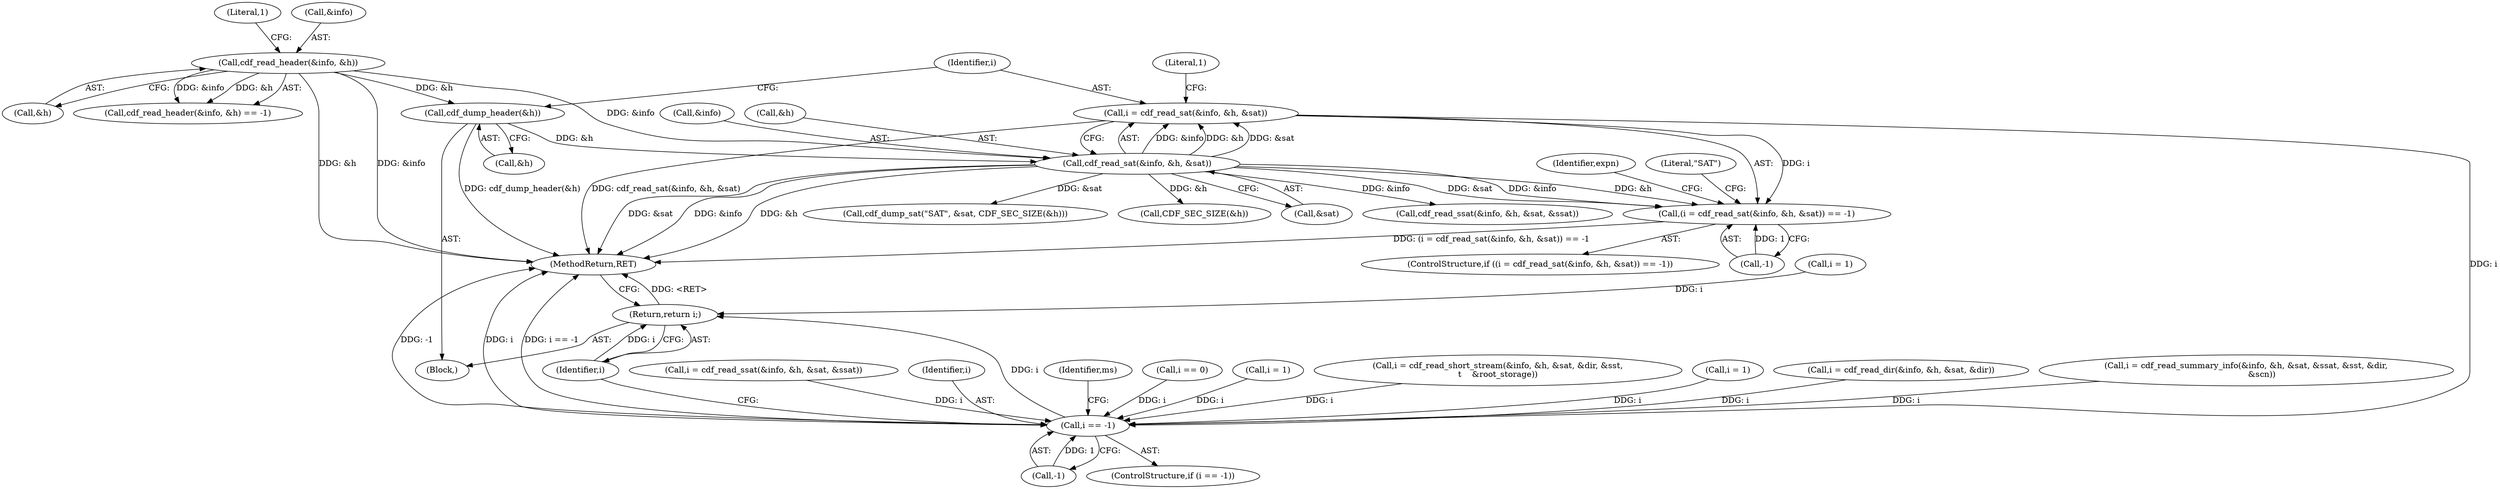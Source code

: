 digraph "0_file_6d209c1c489457397a5763bca4b28e43aac90391_2@API" {
"1000161" [label="(Call,i = cdf_read_sat(&info, &h, &sat))"];
"1000163" [label="(Call,cdf_read_sat(&info, &h, &sat))"];
"1000147" [label="(Call,cdf_read_header(&info, &h))"];
"1000156" [label="(Call,cdf_dump_header(&h))"];
"1000160" [label="(Call,(i = cdf_read_sat(&info, &h, &sat)) == -1)"];
"1000495" [label="(Call,i == -1)"];
"1000544" [label="(Return,return i;)"];
"1000153" [label="(Literal,1)"];
"1000186" [label="(Call,i = cdf_read_ssat(&info, &h, &sat, &ssat))"];
"1000174" [label="(Identifier,expn)"];
"1000496" [label="(Identifier,i)"];
"1000497" [label="(Call,-1)"];
"1000545" [label="(Identifier,i)"];
"1000146" [label="(Call,cdf_read_header(&info, &h) == -1)"];
"1000148" [label="(Call,&info)"];
"1000541" [label="(Call,i = 1)"];
"1000163" [label="(Call,cdf_read_sat(&info, &h, &sat))"];
"1000159" [label="(ControlStructure,if ((i = cdf_read_sat(&info, &h, &sat)) == -1))"];
"1000502" [label="(Identifier,ms)"];
"1000157" [label="(Call,&h)"];
"1000177" [label="(Call,cdf_dump_sat(\"SAT\", &sat, CDF_SEC_SIZE(&h)))"];
"1000546" [label="(MethodReturn,RET)"];
"1000356" [label="(Call,i == 0)"];
"1000164" [label="(Call,&info)"];
"1000443" [label="(Call,i = 1)"];
"1000234" [label="(Call,i = cdf_read_short_stream(&info, &h, &sat, &dir, &sst,\n\t    &root_storage))"];
"1000466" [label="(Call,i = 1)"];
"1000156" [label="(Call,cdf_dump_header(&h))"];
"1000181" [label="(Call,CDF_SEC_SIZE(&h))"];
"1000150" [label="(Call,&h)"];
"1000544" [label="(Return,return i;)"];
"1000170" [label="(Call,-1)"];
"1000160" [label="(Call,(i = cdf_read_sat(&info, &h, &sat)) == -1)"];
"1000105" [label="(Block,)"];
"1000171" [label="(Literal,1)"];
"1000161" [label="(Call,i = cdf_read_sat(&info, &h, &sat))"];
"1000162" [label="(Identifier,i)"];
"1000168" [label="(Call,&sat)"];
"1000495" [label="(Call,i == -1)"];
"1000166" [label="(Call,&h)"];
"1000213" [label="(Call,i = cdf_read_dir(&info, &h, &sat, &dir))"];
"1000147" [label="(Call,cdf_read_header(&info, &h))"];
"1000178" [label="(Literal,\"SAT\")"];
"1000296" [label="(Call,i = cdf_read_summary_info(&info, &h, &sat, &ssat, &sst, &dir,\n            &scn))"];
"1000188" [label="(Call,cdf_read_ssat(&info, &h, &sat, &ssat))"];
"1000494" [label="(ControlStructure,if (i == -1))"];
"1000161" -> "1000160"  [label="AST: "];
"1000161" -> "1000163"  [label="CFG: "];
"1000162" -> "1000161"  [label="AST: "];
"1000163" -> "1000161"  [label="AST: "];
"1000171" -> "1000161"  [label="CFG: "];
"1000161" -> "1000546"  [label="DDG: cdf_read_sat(&info, &h, &sat)"];
"1000161" -> "1000160"  [label="DDG: i"];
"1000163" -> "1000161"  [label="DDG: &info"];
"1000163" -> "1000161"  [label="DDG: &h"];
"1000163" -> "1000161"  [label="DDG: &sat"];
"1000161" -> "1000495"  [label="DDG: i"];
"1000163" -> "1000168"  [label="CFG: "];
"1000164" -> "1000163"  [label="AST: "];
"1000166" -> "1000163"  [label="AST: "];
"1000168" -> "1000163"  [label="AST: "];
"1000163" -> "1000546"  [label="DDG: &sat"];
"1000163" -> "1000546"  [label="DDG: &info"];
"1000163" -> "1000546"  [label="DDG: &h"];
"1000163" -> "1000160"  [label="DDG: &info"];
"1000163" -> "1000160"  [label="DDG: &h"];
"1000163" -> "1000160"  [label="DDG: &sat"];
"1000147" -> "1000163"  [label="DDG: &info"];
"1000156" -> "1000163"  [label="DDG: &h"];
"1000163" -> "1000177"  [label="DDG: &sat"];
"1000163" -> "1000181"  [label="DDG: &h"];
"1000163" -> "1000188"  [label="DDG: &info"];
"1000147" -> "1000146"  [label="AST: "];
"1000147" -> "1000150"  [label="CFG: "];
"1000148" -> "1000147"  [label="AST: "];
"1000150" -> "1000147"  [label="AST: "];
"1000153" -> "1000147"  [label="CFG: "];
"1000147" -> "1000546"  [label="DDG: &info"];
"1000147" -> "1000546"  [label="DDG: &h"];
"1000147" -> "1000146"  [label="DDG: &info"];
"1000147" -> "1000146"  [label="DDG: &h"];
"1000147" -> "1000156"  [label="DDG: &h"];
"1000156" -> "1000105"  [label="AST: "];
"1000156" -> "1000157"  [label="CFG: "];
"1000157" -> "1000156"  [label="AST: "];
"1000162" -> "1000156"  [label="CFG: "];
"1000156" -> "1000546"  [label="DDG: cdf_dump_header(&h)"];
"1000160" -> "1000159"  [label="AST: "];
"1000160" -> "1000170"  [label="CFG: "];
"1000170" -> "1000160"  [label="AST: "];
"1000174" -> "1000160"  [label="CFG: "];
"1000178" -> "1000160"  [label="CFG: "];
"1000160" -> "1000546"  [label="DDG: (i = cdf_read_sat(&info, &h, &sat)) == -1"];
"1000170" -> "1000160"  [label="DDG: 1"];
"1000495" -> "1000494"  [label="AST: "];
"1000495" -> "1000497"  [label="CFG: "];
"1000496" -> "1000495"  [label="AST: "];
"1000497" -> "1000495"  [label="AST: "];
"1000502" -> "1000495"  [label="CFG: "];
"1000545" -> "1000495"  [label="CFG: "];
"1000495" -> "1000546"  [label="DDG: i"];
"1000495" -> "1000546"  [label="DDG: -1"];
"1000495" -> "1000546"  [label="DDG: i == -1"];
"1000186" -> "1000495"  [label="DDG: i"];
"1000234" -> "1000495"  [label="DDG: i"];
"1000356" -> "1000495"  [label="DDG: i"];
"1000213" -> "1000495"  [label="DDG: i"];
"1000466" -> "1000495"  [label="DDG: i"];
"1000296" -> "1000495"  [label="DDG: i"];
"1000443" -> "1000495"  [label="DDG: i"];
"1000497" -> "1000495"  [label="DDG: 1"];
"1000495" -> "1000544"  [label="DDG: i"];
"1000544" -> "1000105"  [label="AST: "];
"1000544" -> "1000545"  [label="CFG: "];
"1000545" -> "1000544"  [label="AST: "];
"1000546" -> "1000544"  [label="CFG: "];
"1000544" -> "1000546"  [label="DDG: <RET>"];
"1000545" -> "1000544"  [label="DDG: i"];
"1000541" -> "1000544"  [label="DDG: i"];
}
